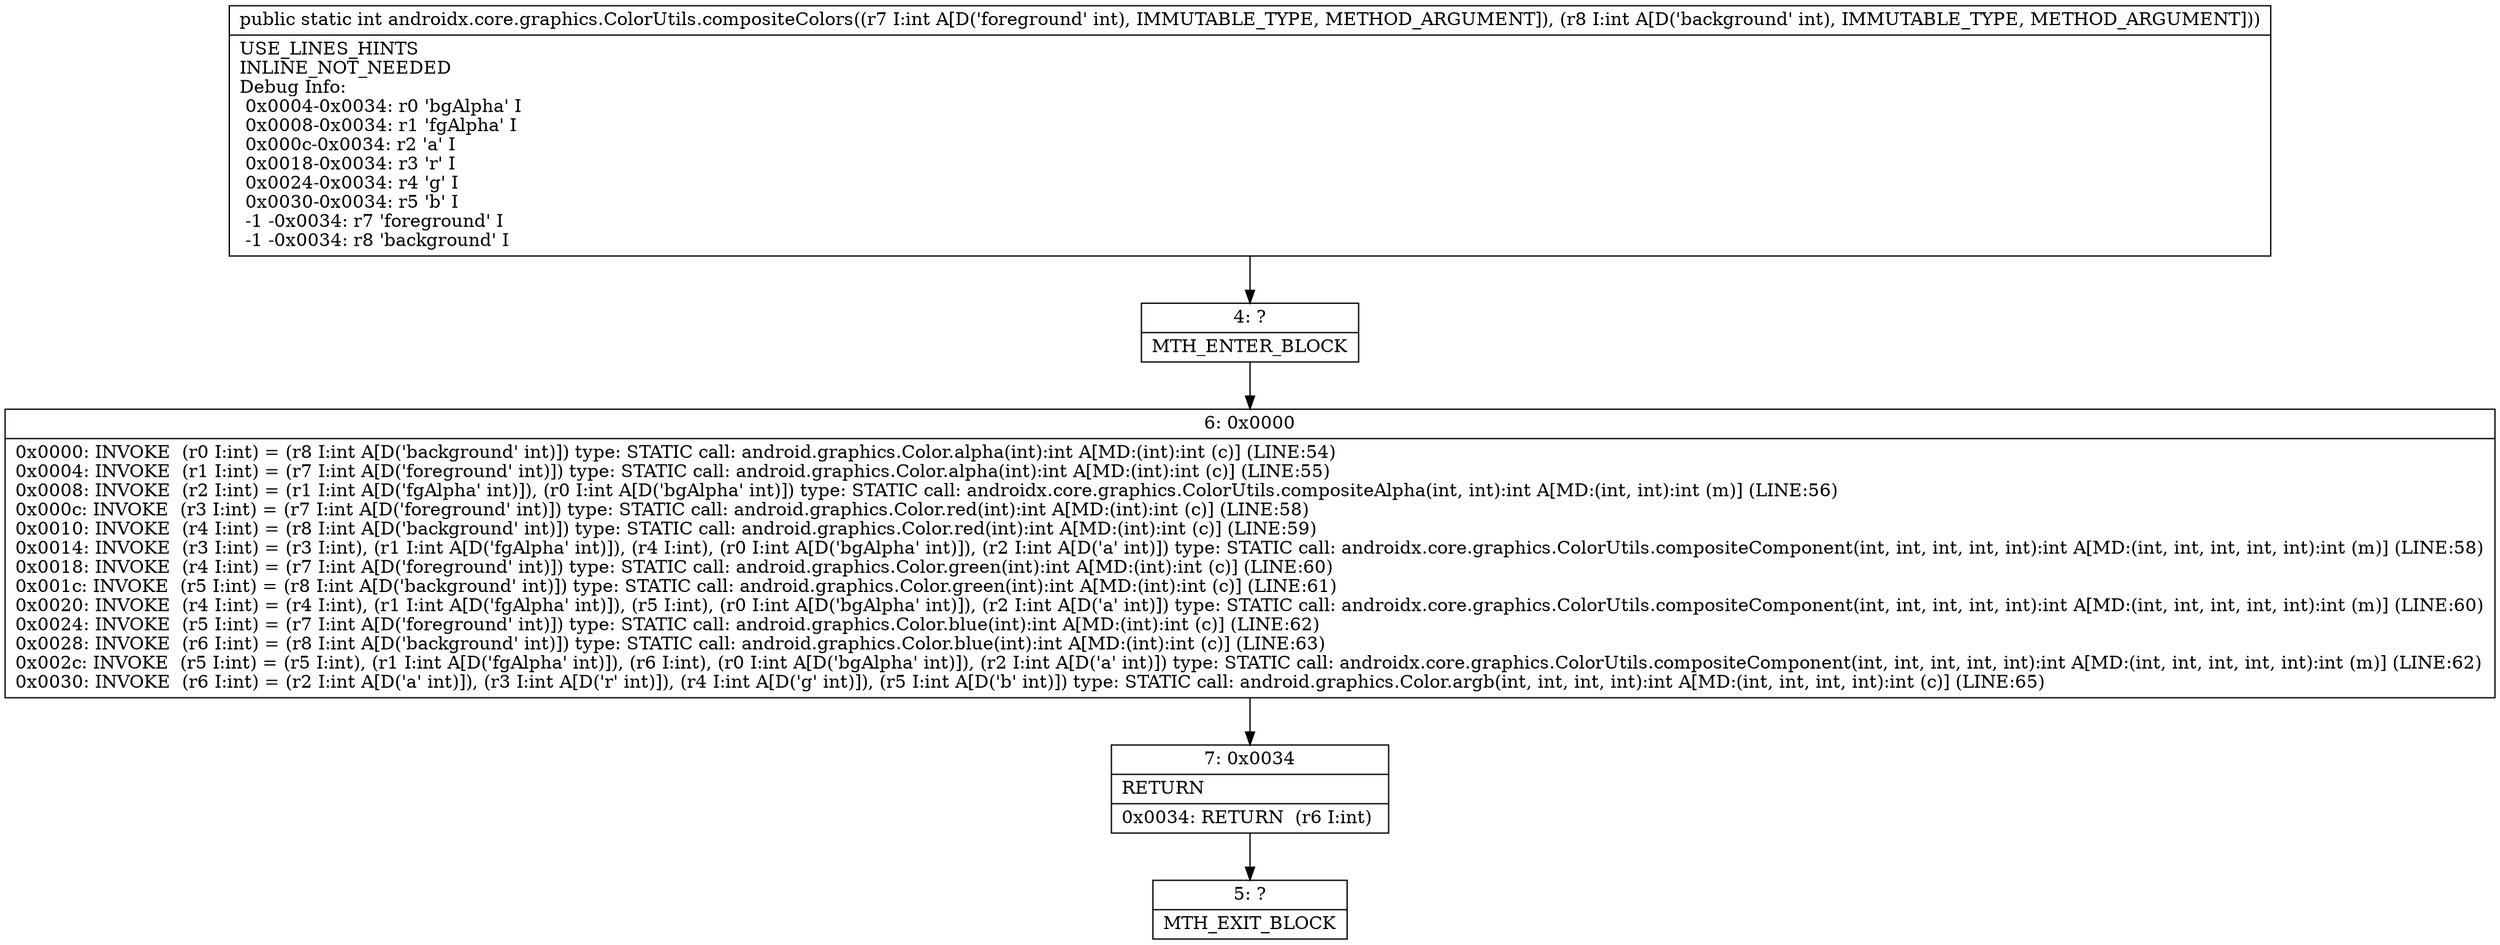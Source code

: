 digraph "CFG forandroidx.core.graphics.ColorUtils.compositeColors(II)I" {
Node_4 [shape=record,label="{4\:\ ?|MTH_ENTER_BLOCK\l}"];
Node_6 [shape=record,label="{6\:\ 0x0000|0x0000: INVOKE  (r0 I:int) = (r8 I:int A[D('background' int)]) type: STATIC call: android.graphics.Color.alpha(int):int A[MD:(int):int (c)] (LINE:54)\l0x0004: INVOKE  (r1 I:int) = (r7 I:int A[D('foreground' int)]) type: STATIC call: android.graphics.Color.alpha(int):int A[MD:(int):int (c)] (LINE:55)\l0x0008: INVOKE  (r2 I:int) = (r1 I:int A[D('fgAlpha' int)]), (r0 I:int A[D('bgAlpha' int)]) type: STATIC call: androidx.core.graphics.ColorUtils.compositeAlpha(int, int):int A[MD:(int, int):int (m)] (LINE:56)\l0x000c: INVOKE  (r3 I:int) = (r7 I:int A[D('foreground' int)]) type: STATIC call: android.graphics.Color.red(int):int A[MD:(int):int (c)] (LINE:58)\l0x0010: INVOKE  (r4 I:int) = (r8 I:int A[D('background' int)]) type: STATIC call: android.graphics.Color.red(int):int A[MD:(int):int (c)] (LINE:59)\l0x0014: INVOKE  (r3 I:int) = (r3 I:int), (r1 I:int A[D('fgAlpha' int)]), (r4 I:int), (r0 I:int A[D('bgAlpha' int)]), (r2 I:int A[D('a' int)]) type: STATIC call: androidx.core.graphics.ColorUtils.compositeComponent(int, int, int, int, int):int A[MD:(int, int, int, int, int):int (m)] (LINE:58)\l0x0018: INVOKE  (r4 I:int) = (r7 I:int A[D('foreground' int)]) type: STATIC call: android.graphics.Color.green(int):int A[MD:(int):int (c)] (LINE:60)\l0x001c: INVOKE  (r5 I:int) = (r8 I:int A[D('background' int)]) type: STATIC call: android.graphics.Color.green(int):int A[MD:(int):int (c)] (LINE:61)\l0x0020: INVOKE  (r4 I:int) = (r4 I:int), (r1 I:int A[D('fgAlpha' int)]), (r5 I:int), (r0 I:int A[D('bgAlpha' int)]), (r2 I:int A[D('a' int)]) type: STATIC call: androidx.core.graphics.ColorUtils.compositeComponent(int, int, int, int, int):int A[MD:(int, int, int, int, int):int (m)] (LINE:60)\l0x0024: INVOKE  (r5 I:int) = (r7 I:int A[D('foreground' int)]) type: STATIC call: android.graphics.Color.blue(int):int A[MD:(int):int (c)] (LINE:62)\l0x0028: INVOKE  (r6 I:int) = (r8 I:int A[D('background' int)]) type: STATIC call: android.graphics.Color.blue(int):int A[MD:(int):int (c)] (LINE:63)\l0x002c: INVOKE  (r5 I:int) = (r5 I:int), (r1 I:int A[D('fgAlpha' int)]), (r6 I:int), (r0 I:int A[D('bgAlpha' int)]), (r2 I:int A[D('a' int)]) type: STATIC call: androidx.core.graphics.ColorUtils.compositeComponent(int, int, int, int, int):int A[MD:(int, int, int, int, int):int (m)] (LINE:62)\l0x0030: INVOKE  (r6 I:int) = (r2 I:int A[D('a' int)]), (r3 I:int A[D('r' int)]), (r4 I:int A[D('g' int)]), (r5 I:int A[D('b' int)]) type: STATIC call: android.graphics.Color.argb(int, int, int, int):int A[MD:(int, int, int, int):int (c)] (LINE:65)\l}"];
Node_7 [shape=record,label="{7\:\ 0x0034|RETURN\l|0x0034: RETURN  (r6 I:int) \l}"];
Node_5 [shape=record,label="{5\:\ ?|MTH_EXIT_BLOCK\l}"];
MethodNode[shape=record,label="{public static int androidx.core.graphics.ColorUtils.compositeColors((r7 I:int A[D('foreground' int), IMMUTABLE_TYPE, METHOD_ARGUMENT]), (r8 I:int A[D('background' int), IMMUTABLE_TYPE, METHOD_ARGUMENT]))  | USE_LINES_HINTS\lINLINE_NOT_NEEDED\lDebug Info:\l  0x0004\-0x0034: r0 'bgAlpha' I\l  0x0008\-0x0034: r1 'fgAlpha' I\l  0x000c\-0x0034: r2 'a' I\l  0x0018\-0x0034: r3 'r' I\l  0x0024\-0x0034: r4 'g' I\l  0x0030\-0x0034: r5 'b' I\l  \-1 \-0x0034: r7 'foreground' I\l  \-1 \-0x0034: r8 'background' I\l}"];
MethodNode -> Node_4;Node_4 -> Node_6;
Node_6 -> Node_7;
Node_7 -> Node_5;
}

